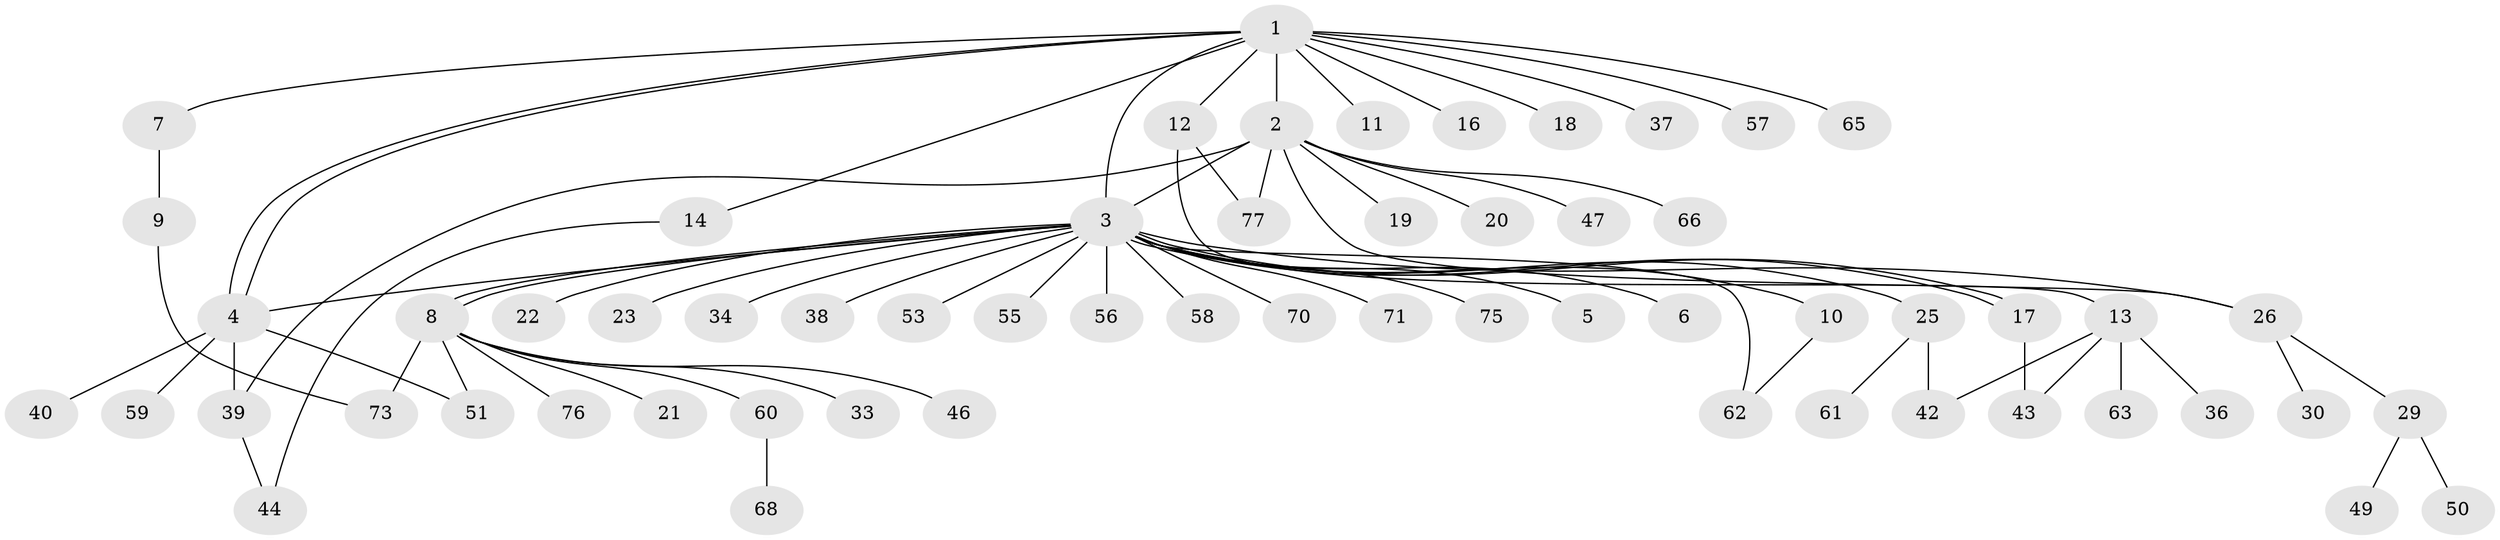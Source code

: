// Generated by graph-tools (version 1.1) at 2025/51/02/27/25 19:51:58]
// undirected, 60 vertices, 73 edges
graph export_dot {
graph [start="1"]
  node [color=gray90,style=filled];
  1 [super="+15"];
  2 [super="+74"];
  3 [super="+45"];
  4 [super="+35"];
  5;
  6;
  7;
  8 [super="+72"];
  9 [super="+32"];
  10;
  11;
  12 [super="+67"];
  13 [super="+27"];
  14 [super="+28"];
  16;
  17 [super="+64"];
  18 [super="+31"];
  19;
  20;
  21;
  22;
  23 [super="+24"];
  25 [super="+41"];
  26;
  29 [super="+48"];
  30;
  33;
  34;
  36;
  37 [super="+69"];
  38;
  39;
  40;
  42;
  43 [super="+52"];
  44 [super="+54"];
  46;
  47;
  49;
  50;
  51;
  53;
  55;
  56;
  57;
  58;
  59;
  60;
  61;
  62;
  63;
  65;
  66;
  68;
  70;
  71;
  73;
  75;
  76;
  77;
  1 -- 2;
  1 -- 3;
  1 -- 4;
  1 -- 4;
  1 -- 7;
  1 -- 11;
  1 -- 12;
  1 -- 14;
  1 -- 16;
  1 -- 18;
  1 -- 37;
  1 -- 57;
  1 -- 65;
  2 -- 19;
  2 -- 20;
  2 -- 26;
  2 -- 47;
  2 -- 66;
  2 -- 77;
  2 -- 3;
  2 -- 39;
  3 -- 5;
  3 -- 6;
  3 -- 8;
  3 -- 8;
  3 -- 10;
  3 -- 17;
  3 -- 17;
  3 -- 22;
  3 -- 23;
  3 -- 25;
  3 -- 26;
  3 -- 34;
  3 -- 38;
  3 -- 53;
  3 -- 55;
  3 -- 56;
  3 -- 58;
  3 -- 62;
  3 -- 70;
  3 -- 71;
  3 -- 4;
  3 -- 75;
  4 -- 40;
  4 -- 51;
  4 -- 59;
  4 -- 39;
  7 -- 9;
  8 -- 21;
  8 -- 33;
  8 -- 46;
  8 -- 51;
  8 -- 60;
  8 -- 73;
  8 -- 76;
  9 -- 73;
  10 -- 62;
  12 -- 13;
  12 -- 77;
  13 -- 36;
  13 -- 43;
  13 -- 42;
  13 -- 63;
  14 -- 44;
  17 -- 43;
  25 -- 42;
  25 -- 61;
  26 -- 29;
  26 -- 30;
  29 -- 49;
  29 -- 50;
  39 -- 44;
  60 -- 68;
}
